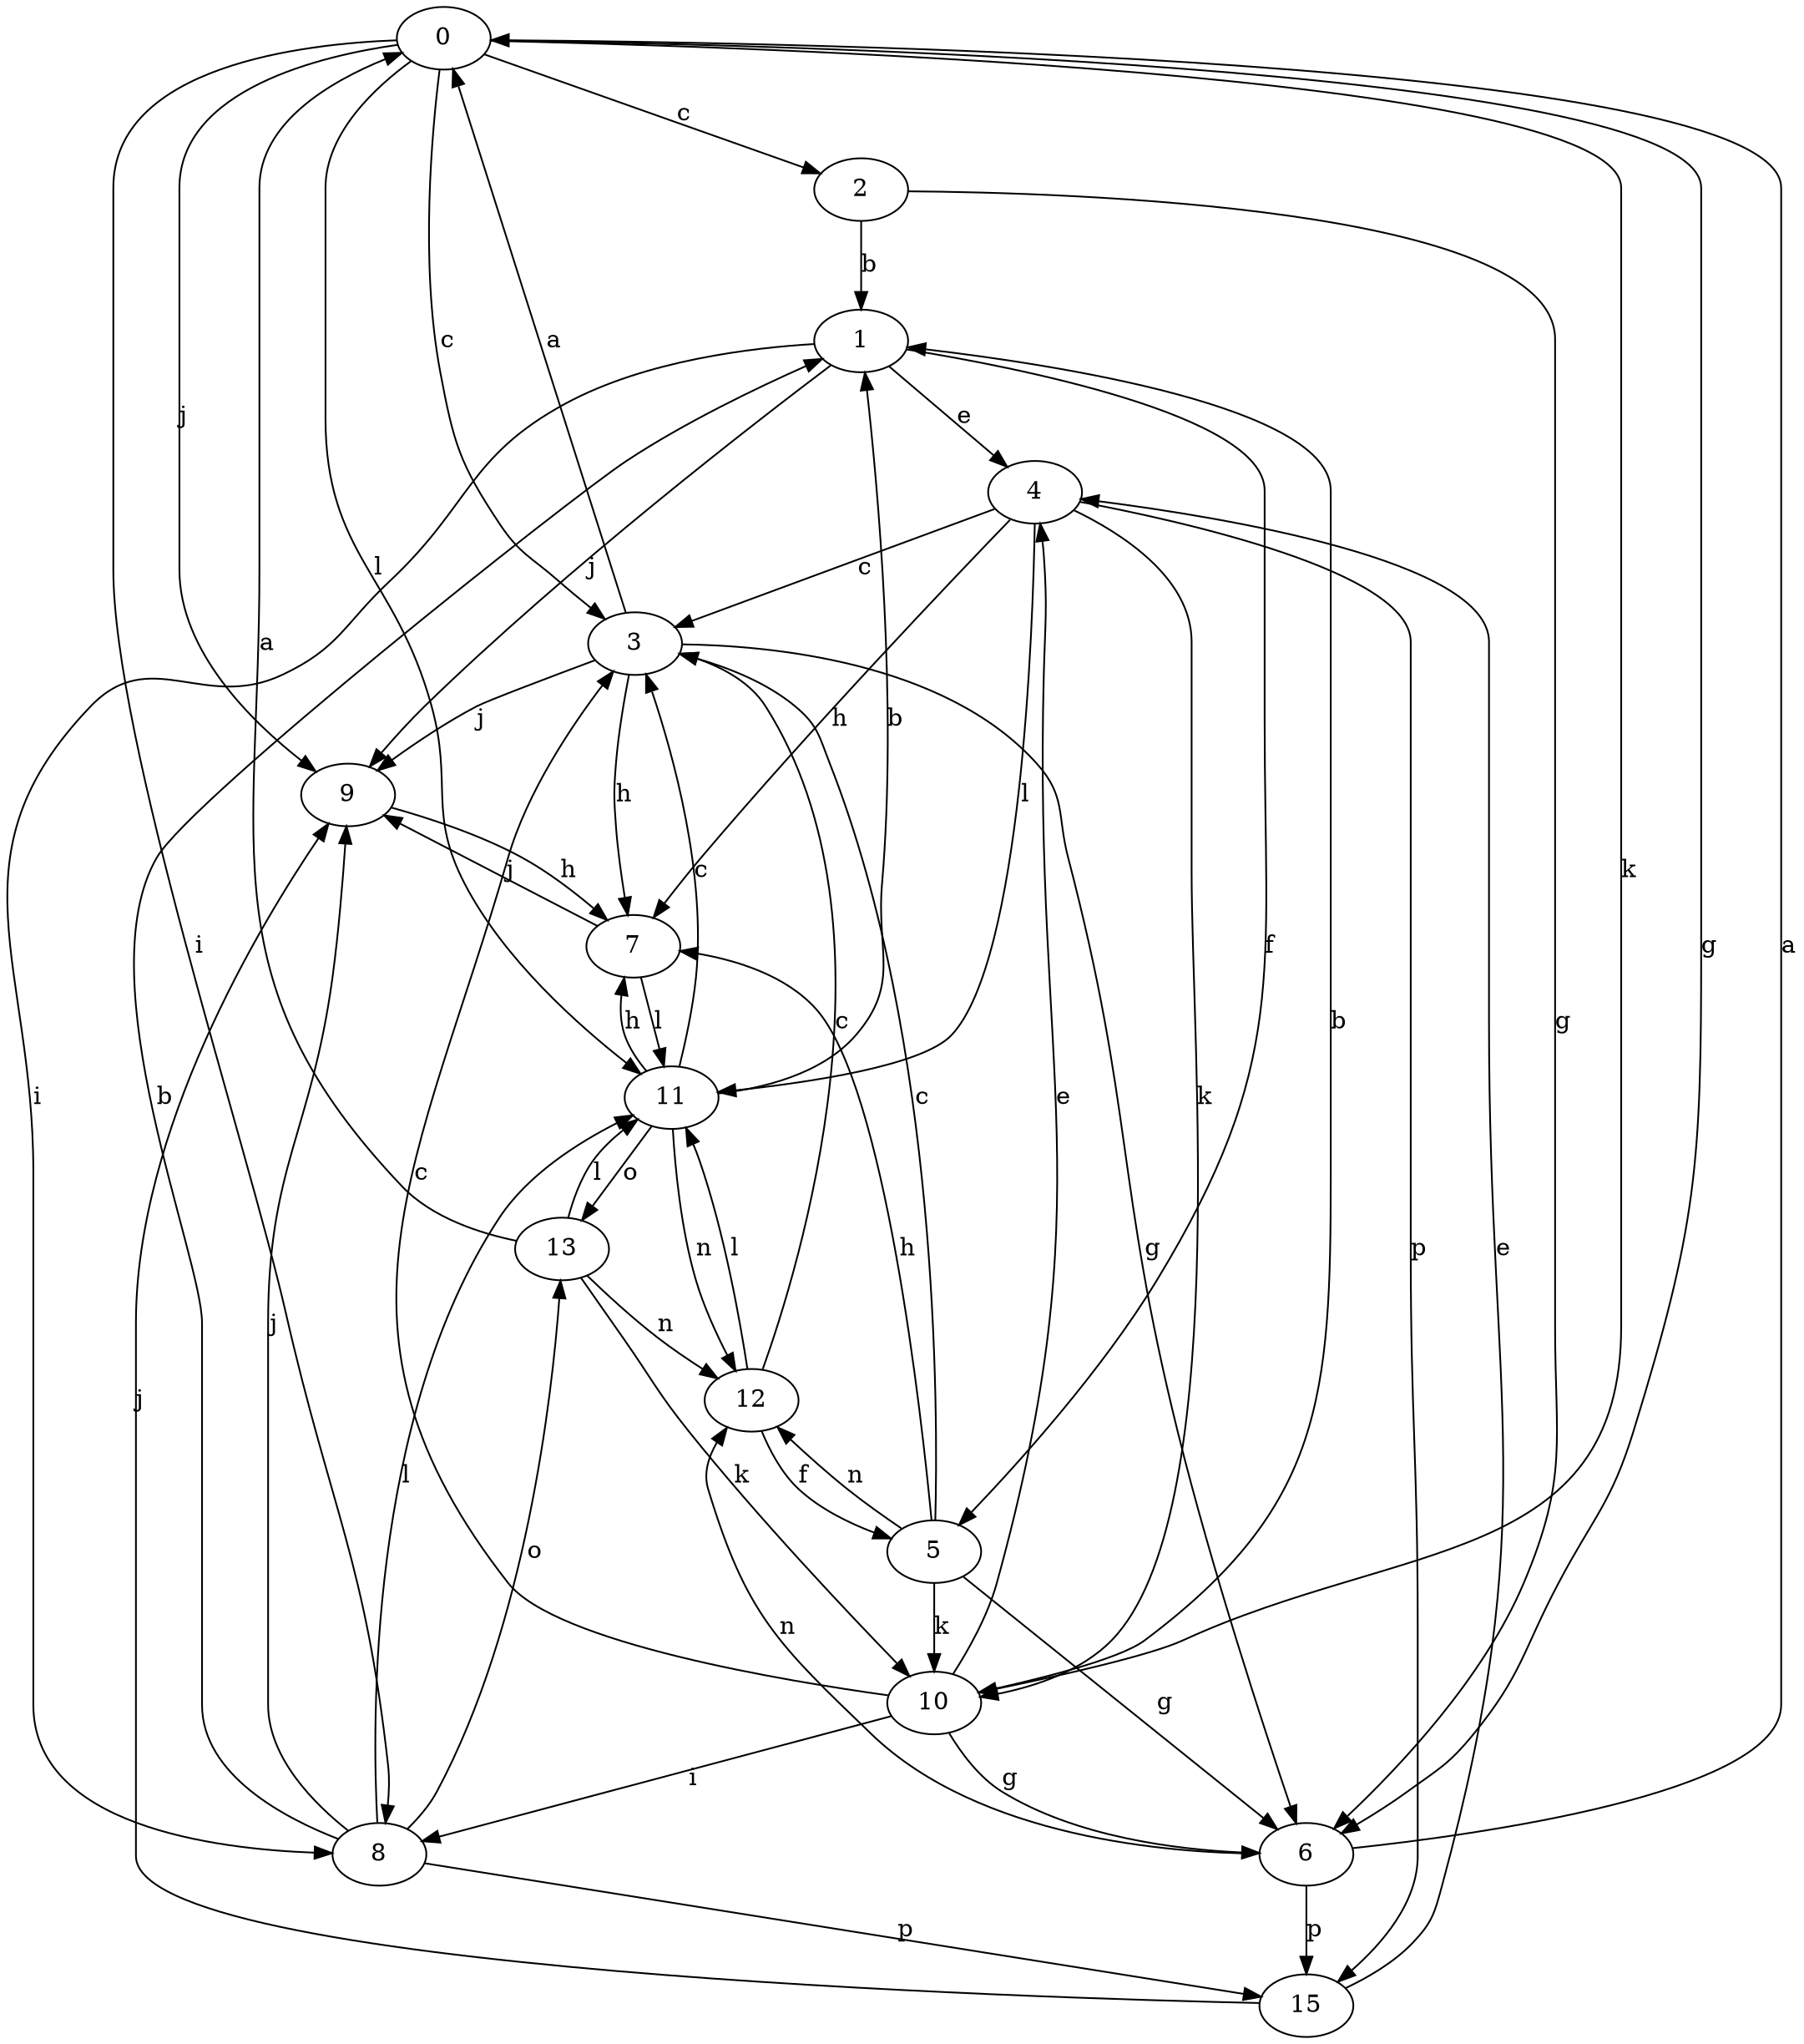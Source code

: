 strict digraph  {
0;
1;
2;
3;
4;
5;
6;
7;
8;
9;
10;
11;
12;
13;
15;
0 -> 2  [label=c];
0 -> 3  [label=c];
0 -> 6  [label=g];
0 -> 8  [label=i];
0 -> 9  [label=j];
0 -> 10  [label=k];
0 -> 11  [label=l];
1 -> 4  [label=e];
1 -> 5  [label=f];
1 -> 8  [label=i];
1 -> 9  [label=j];
2 -> 1  [label=b];
2 -> 6  [label=g];
3 -> 0  [label=a];
3 -> 6  [label=g];
3 -> 7  [label=h];
3 -> 9  [label=j];
4 -> 3  [label=c];
4 -> 7  [label=h];
4 -> 10  [label=k];
4 -> 11  [label=l];
4 -> 15  [label=p];
5 -> 3  [label=c];
5 -> 6  [label=g];
5 -> 7  [label=h];
5 -> 10  [label=k];
5 -> 12  [label=n];
6 -> 0  [label=a];
6 -> 12  [label=n];
6 -> 15  [label=p];
7 -> 9  [label=j];
7 -> 11  [label=l];
8 -> 1  [label=b];
8 -> 9  [label=j];
8 -> 11  [label=l];
8 -> 13  [label=o];
8 -> 15  [label=p];
9 -> 7  [label=h];
10 -> 1  [label=b];
10 -> 3  [label=c];
10 -> 4  [label=e];
10 -> 6  [label=g];
10 -> 8  [label=i];
11 -> 1  [label=b];
11 -> 3  [label=c];
11 -> 7  [label=h];
11 -> 12  [label=n];
11 -> 13  [label=o];
12 -> 3  [label=c];
12 -> 5  [label=f];
12 -> 11  [label=l];
13 -> 0  [label=a];
13 -> 10  [label=k];
13 -> 11  [label=l];
13 -> 12  [label=n];
15 -> 4  [label=e];
15 -> 9  [label=j];
}
